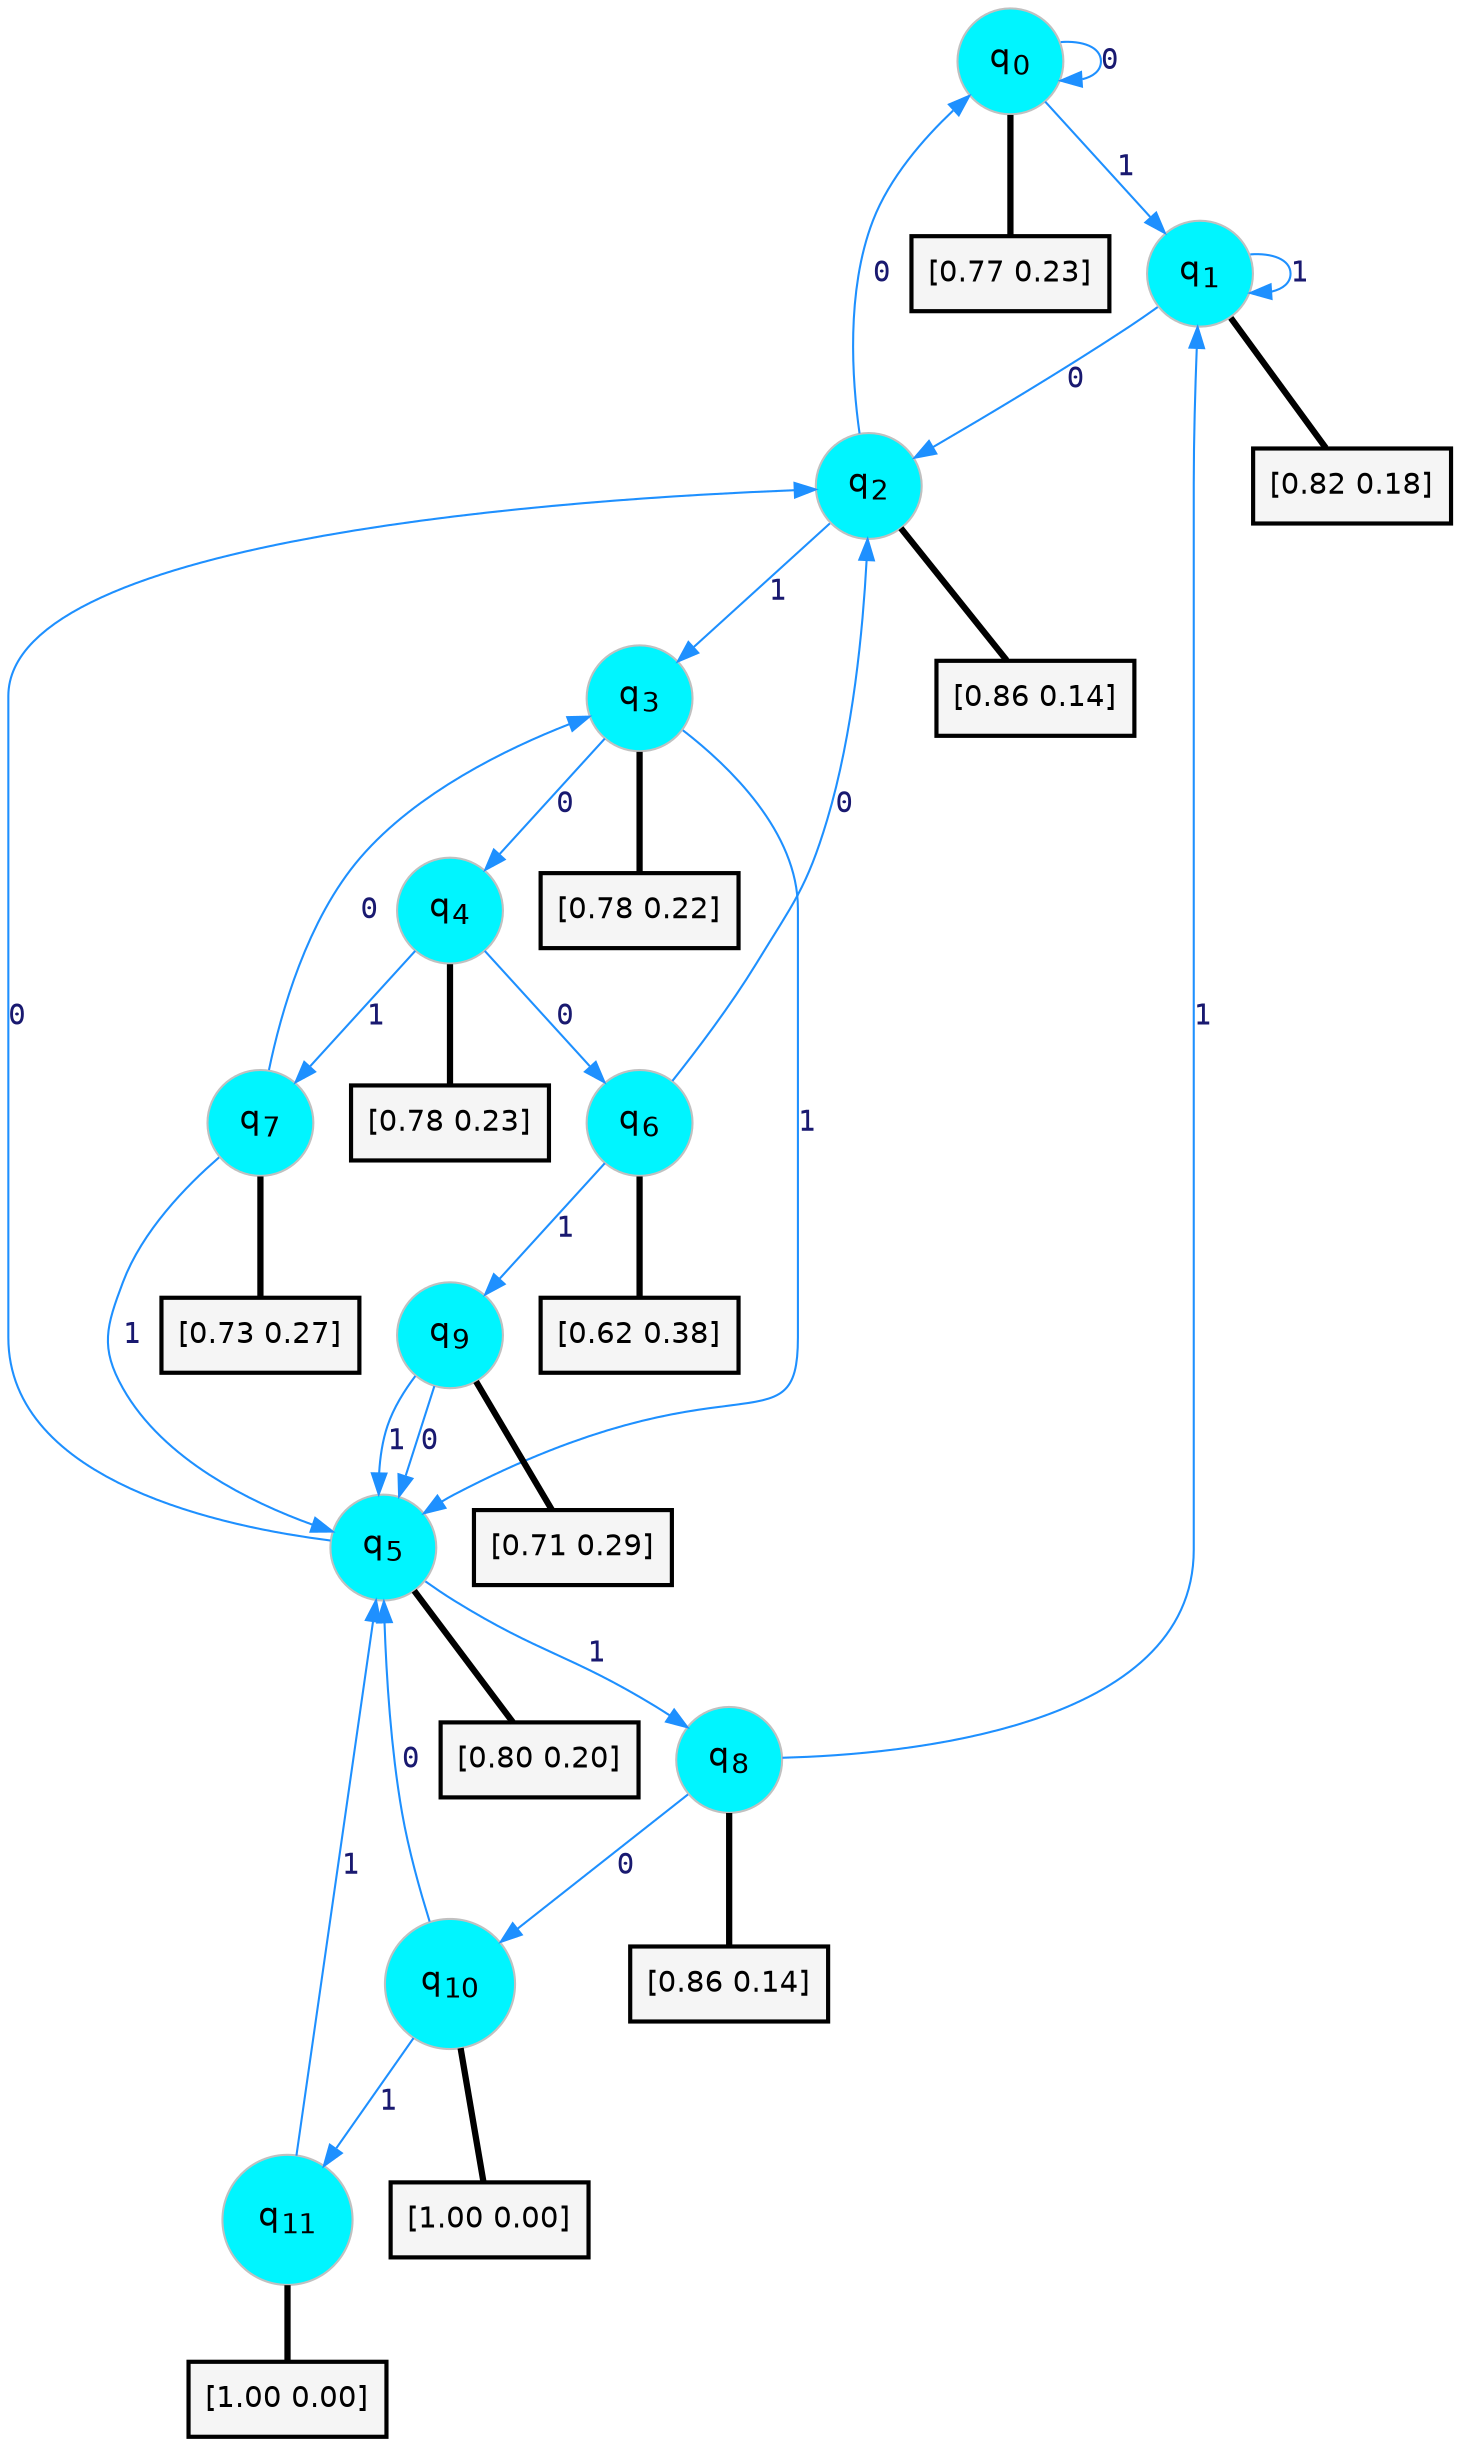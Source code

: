 digraph G {
graph [
bgcolor=transparent, dpi=300, rankdir=TD, size="40,25"];
node [
color=gray, fillcolor=turquoise1, fontcolor=black, fontname=Helvetica, fontsize=16, fontweight=bold, shape=circle, style=filled];
edge [
arrowsize=1, color=dodgerblue1, fontcolor=midnightblue, fontname=courier, fontweight=bold, penwidth=1, style=solid, weight=20];
0[label=<q<SUB>0</SUB>>];
1[label=<q<SUB>1</SUB>>];
2[label=<q<SUB>2</SUB>>];
3[label=<q<SUB>3</SUB>>];
4[label=<q<SUB>4</SUB>>];
5[label=<q<SUB>5</SUB>>];
6[label=<q<SUB>6</SUB>>];
7[label=<q<SUB>7</SUB>>];
8[label=<q<SUB>8</SUB>>];
9[label=<q<SUB>9</SUB>>];
10[label=<q<SUB>10</SUB>>];
11[label=<q<SUB>11</SUB>>];
12[label="[0.77 0.23]", shape=box,fontcolor=black, fontname=Helvetica, fontsize=14, penwidth=2, fillcolor=whitesmoke,color=black];
13[label="[0.82 0.18]", shape=box,fontcolor=black, fontname=Helvetica, fontsize=14, penwidth=2, fillcolor=whitesmoke,color=black];
14[label="[0.86 0.14]", shape=box,fontcolor=black, fontname=Helvetica, fontsize=14, penwidth=2, fillcolor=whitesmoke,color=black];
15[label="[0.78 0.22]", shape=box,fontcolor=black, fontname=Helvetica, fontsize=14, penwidth=2, fillcolor=whitesmoke,color=black];
16[label="[0.78 0.23]", shape=box,fontcolor=black, fontname=Helvetica, fontsize=14, penwidth=2, fillcolor=whitesmoke,color=black];
17[label="[0.80 0.20]", shape=box,fontcolor=black, fontname=Helvetica, fontsize=14, penwidth=2, fillcolor=whitesmoke,color=black];
18[label="[0.62 0.38]", shape=box,fontcolor=black, fontname=Helvetica, fontsize=14, penwidth=2, fillcolor=whitesmoke,color=black];
19[label="[0.73 0.27]", shape=box,fontcolor=black, fontname=Helvetica, fontsize=14, penwidth=2, fillcolor=whitesmoke,color=black];
20[label="[0.86 0.14]", shape=box,fontcolor=black, fontname=Helvetica, fontsize=14, penwidth=2, fillcolor=whitesmoke,color=black];
21[label="[0.71 0.29]", shape=box,fontcolor=black, fontname=Helvetica, fontsize=14, penwidth=2, fillcolor=whitesmoke,color=black];
22[label="[1.00 0.00]", shape=box,fontcolor=black, fontname=Helvetica, fontsize=14, penwidth=2, fillcolor=whitesmoke,color=black];
23[label="[1.00 0.00]", shape=box,fontcolor=black, fontname=Helvetica, fontsize=14, penwidth=2, fillcolor=whitesmoke,color=black];
0->0 [label=0];
0->1 [label=1];
0->12 [arrowhead=none, penwidth=3,color=black];
1->2 [label=0];
1->1 [label=1];
1->13 [arrowhead=none, penwidth=3,color=black];
2->0 [label=0];
2->3 [label=1];
2->14 [arrowhead=none, penwidth=3,color=black];
3->4 [label=0];
3->5 [label=1];
3->15 [arrowhead=none, penwidth=3,color=black];
4->6 [label=0];
4->7 [label=1];
4->16 [arrowhead=none, penwidth=3,color=black];
5->2 [label=0];
5->8 [label=1];
5->17 [arrowhead=none, penwidth=3,color=black];
6->2 [label=0];
6->9 [label=1];
6->18 [arrowhead=none, penwidth=3,color=black];
7->3 [label=0];
7->5 [label=1];
7->19 [arrowhead=none, penwidth=3,color=black];
8->10 [label=0];
8->1 [label=1];
8->20 [arrowhead=none, penwidth=3,color=black];
9->5 [label=0];
9->5 [label=1];
9->21 [arrowhead=none, penwidth=3,color=black];
10->5 [label=0];
10->11 [label=1];
10->22 [arrowhead=none, penwidth=3,color=black];
11->5 [label=1];
11->23 [arrowhead=none, penwidth=3,color=black];
}
